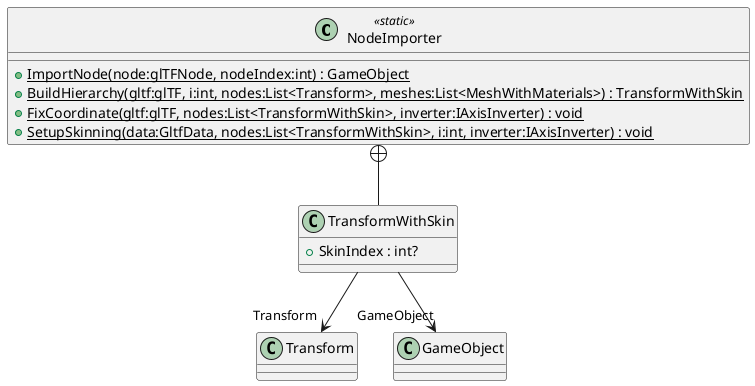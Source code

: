 @startuml
class NodeImporter <<static>> {
    + {static} ImportNode(node:glTFNode, nodeIndex:int) : GameObject
    + {static} BuildHierarchy(gltf:glTF, i:int, nodes:List<Transform>, meshes:List<MeshWithMaterials>) : TransformWithSkin
    + {static} FixCoordinate(gltf:glTF, nodes:List<TransformWithSkin>, inverter:IAxisInverter) : void
    + {static} SetupSkinning(data:GltfData, nodes:List<TransformWithSkin>, i:int, inverter:IAxisInverter) : void
}
class TransformWithSkin {
    + SkinIndex : int?
}
NodeImporter +-- TransformWithSkin
TransformWithSkin --> "Transform" Transform
TransformWithSkin --> "GameObject" GameObject
@enduml
